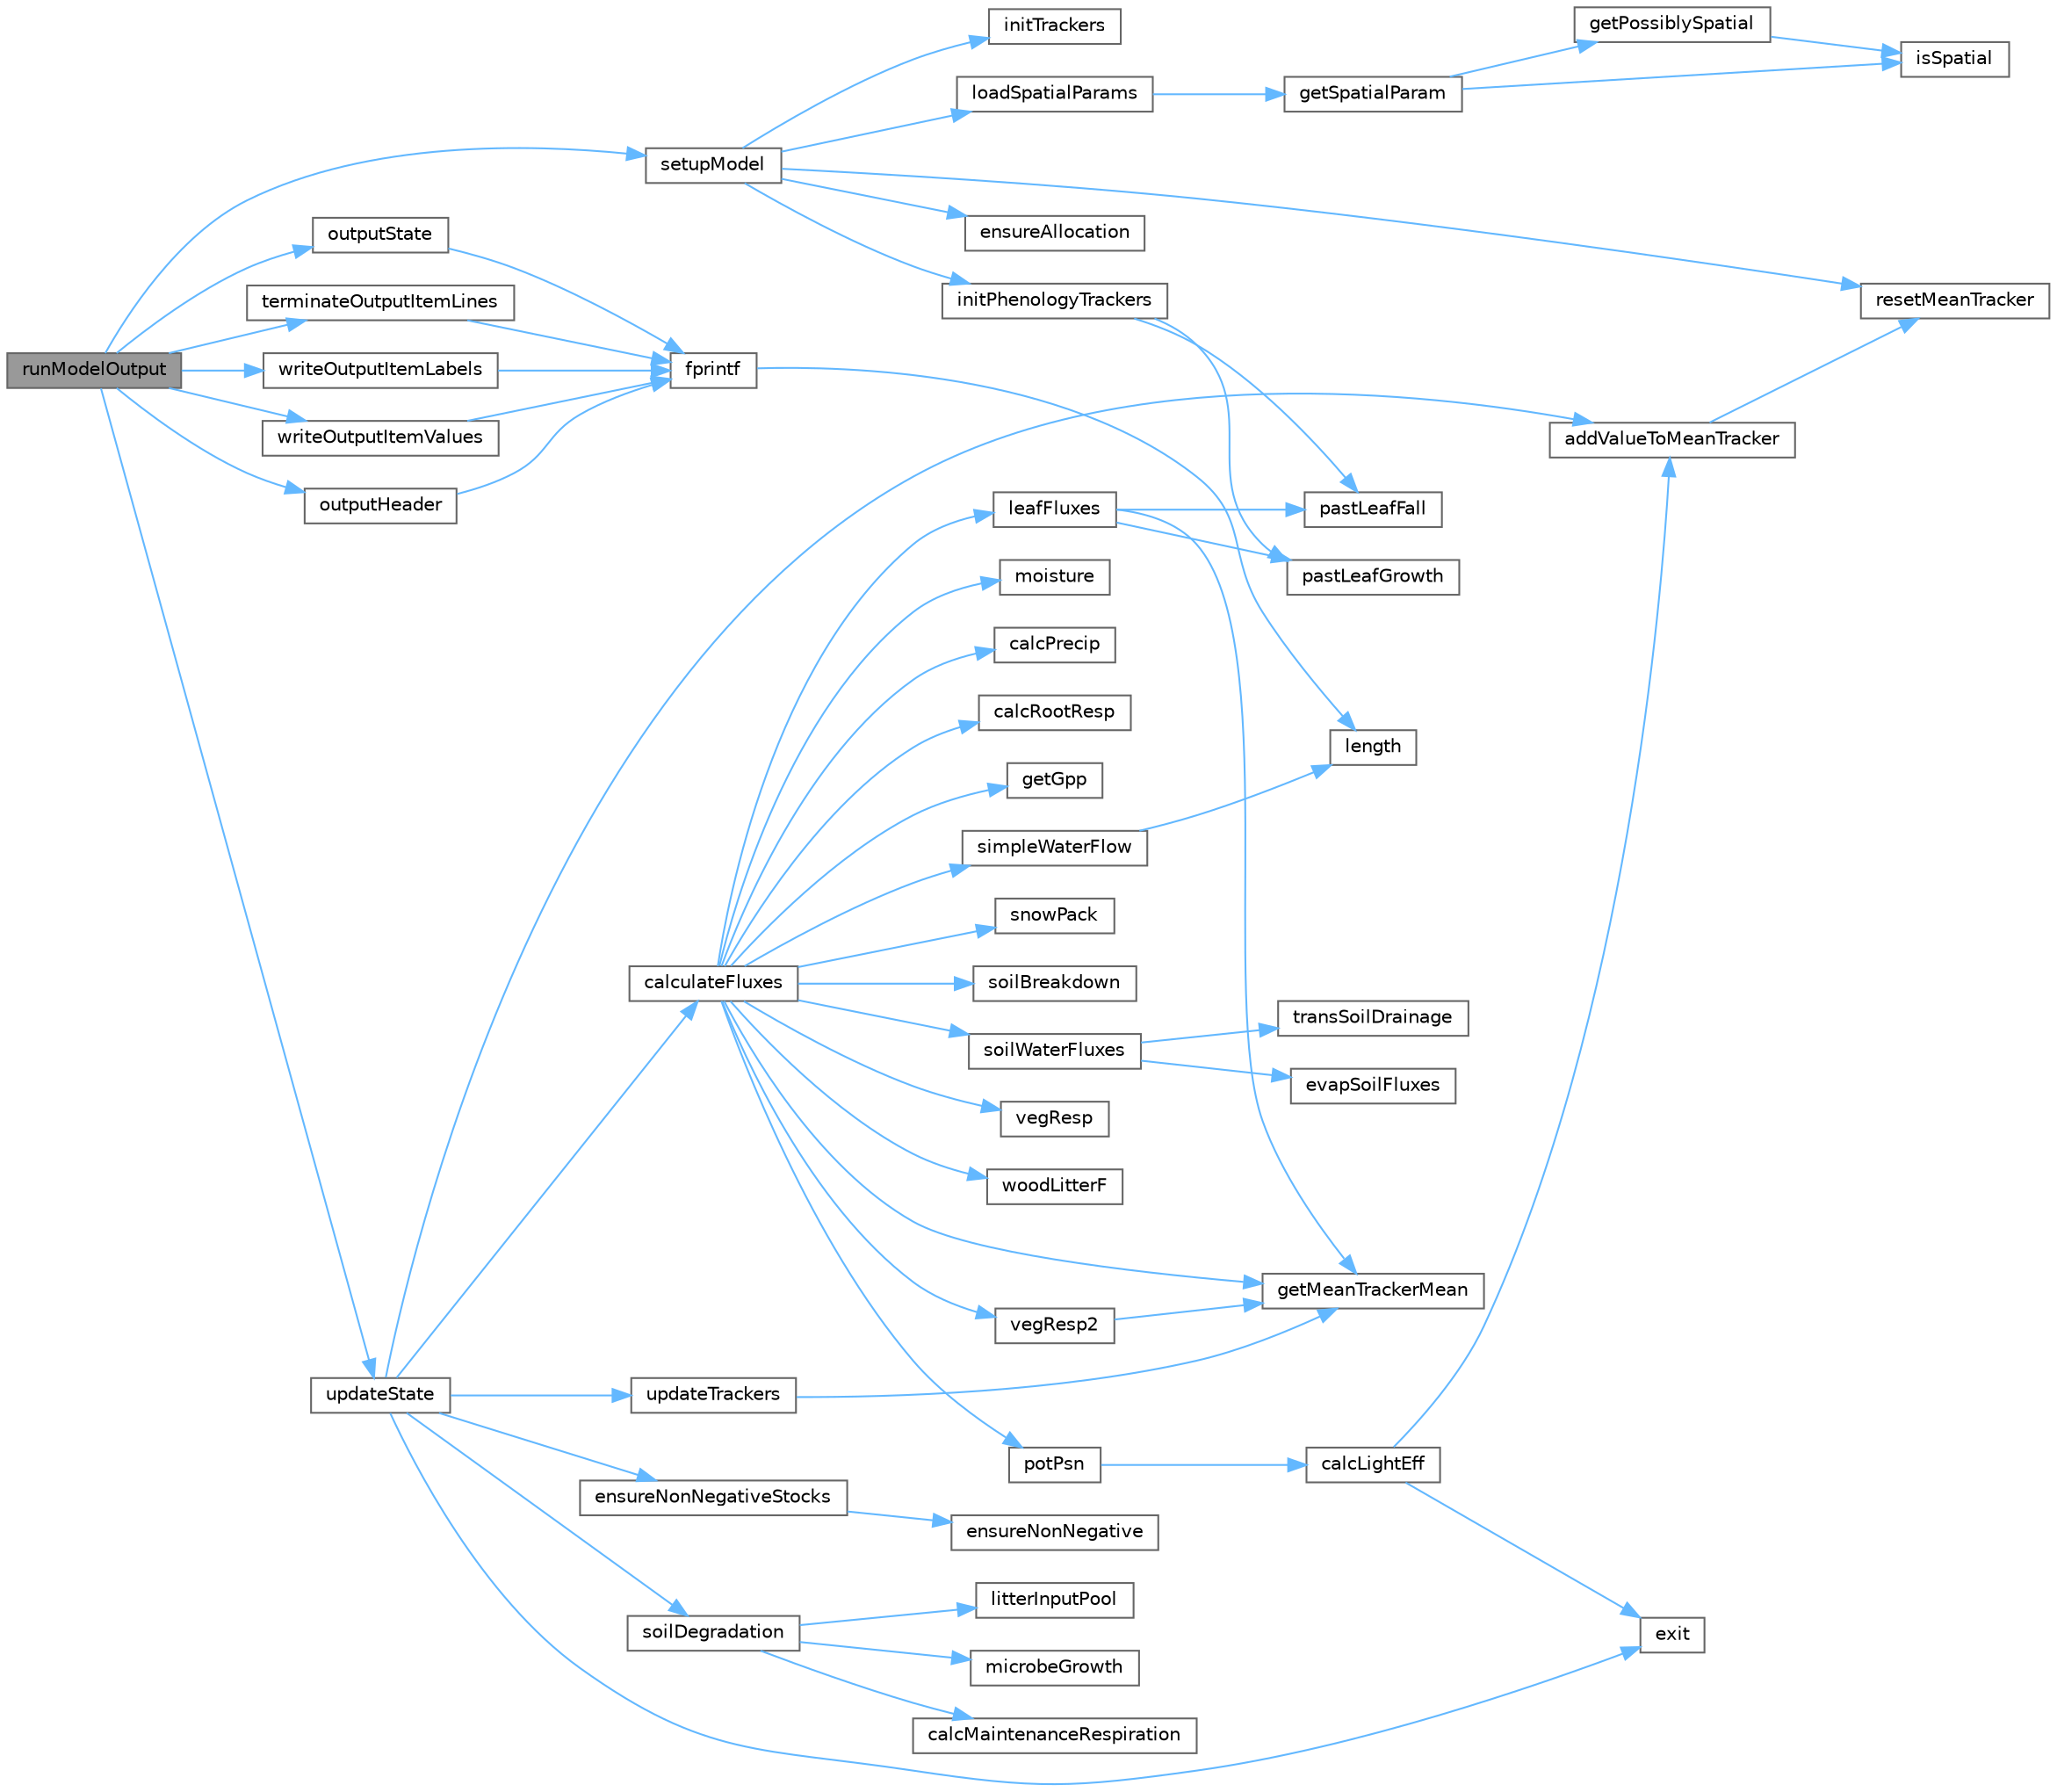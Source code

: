 digraph "runModelOutput"
{
 // LATEX_PDF_SIZE
  bgcolor="transparent";
  edge [fontname=Helvetica,fontsize=10,labelfontname=Helvetica,labelfontsize=10];
  node [fontname=Helvetica,fontsize=10,shape=box,height=0.2,width=0.4];
  rankdir="LR";
  Node1 [id="Node000001",label="runModelOutput",height=0.2,width=0.4,color="gray40", fillcolor="grey60", style="filled", fontcolor="black",tooltip=" "];
  Node1 -> Node2 [id="edge1_Node000001_Node000002",color="steelblue1",style="solid",tooltip=" "];
  Node2 [id="Node000002",label="outputHeader",height=0.2,width=0.4,color="grey40", fillcolor="white", style="filled",URL="$dd/d09/sipnet_8c.html#afe7a3ea0ba3ae1f21f777e75be954d88",tooltip=" "];
  Node2 -> Node3 [id="edge2_Node000002_Node000003",color="steelblue1",style="solid",tooltip=" "];
  Node3 [id="Node000003",label="fprintf",height=0.2,width=0.4,color="grey40", fillcolor="white", style="filled",URL="$db/d38/splitdata_8m.html#a1b55763cc205d6b6f157eefb24e20e4c",tooltip=" "];
  Node3 -> Node4 [id="edge3_Node000003_Node000004",color="steelblue1",style="solid",tooltip=" "];
  Node4 [id="Node000004",label="length",height=0.2,width=0.4,color="grey40", fillcolor="white", style="filled",URL="$d9/dce/daylen_8m.html#a86e0024c249e4a09333409ec56451e1e",tooltip=" "];
  Node1 -> Node5 [id="edge4_Node000001_Node000005",color="steelblue1",style="solid",tooltip=" "];
  Node5 [id="Node000005",label="outputState",height=0.2,width=0.4,color="grey40", fillcolor="white", style="filled",URL="$dd/d09/sipnet_8c.html#aafb7702a7e224d9e8402df7a2ca700b3",tooltip=" "];
  Node5 -> Node3 [id="edge5_Node000005_Node000003",color="steelblue1",style="solid",tooltip=" "];
  Node1 -> Node6 [id="edge6_Node000001_Node000006",color="steelblue1",style="solid",tooltip=" "];
  Node6 [id="Node000006",label="setupModel",height=0.2,width=0.4,color="grey40", fillcolor="white", style="filled",URL="$dd/d09/sipnet_8c.html#a0efad227d8e097ade293ef92ec87b26e",tooltip=" "];
  Node6 -> Node7 [id="edge7_Node000006_Node000007",color="steelblue1",style="solid",tooltip=" "];
  Node7 [id="Node000007",label="ensureAllocation",height=0.2,width=0.4,color="grey40", fillcolor="white", style="filled",URL="$dd/d09/sipnet_8c.html#aa0c4af096227dd0aa7a432af7e63b71b",tooltip=" "];
  Node6 -> Node8 [id="edge8_Node000006_Node000008",color="steelblue1",style="solid",tooltip=" "];
  Node8 [id="Node000008",label="initPhenologyTrackers",height=0.2,width=0.4,color="grey40", fillcolor="white", style="filled",URL="$dd/d09/sipnet_8c.html#a5c7993de818df1e23101f7b5c7ae79b7",tooltip=" "];
  Node8 -> Node9 [id="edge9_Node000008_Node000009",color="steelblue1",style="solid",tooltip=" "];
  Node9 [id="Node000009",label="pastLeafFall",height=0.2,width=0.4,color="grey40", fillcolor="white", style="filled",URL="$dd/d09/sipnet_8c.html#a9d42469c8cdb3e676e1958c57da19547",tooltip=" "];
  Node8 -> Node10 [id="edge10_Node000008_Node000010",color="steelblue1",style="solid",tooltip=" "];
  Node10 [id="Node000010",label="pastLeafGrowth",height=0.2,width=0.4,color="grey40", fillcolor="white", style="filled",URL="$dd/d09/sipnet_8c.html#a629ee475c747e21157b6d448454d1647",tooltip=" "];
  Node6 -> Node11 [id="edge11_Node000006_Node000011",color="steelblue1",style="solid",tooltip=" "];
  Node11 [id="Node000011",label="initTrackers",height=0.2,width=0.4,color="grey40", fillcolor="white", style="filled",URL="$dd/d09/sipnet_8c.html#af9cf81e2509a32497ab85f75e1edcf9e",tooltip=" "];
  Node6 -> Node12 [id="edge12_Node000006_Node000012",color="steelblue1",style="solid",tooltip=" "];
  Node12 [id="Node000012",label="loadSpatialParams",height=0.2,width=0.4,color="grey40", fillcolor="white", style="filled",URL="$d7/dd8/_s_i_p_n_e_topts_in_2spatial_params_8c.html#ad416c787f51b053e50264b97cc56f425",tooltip=" "];
  Node12 -> Node13 [id="edge13_Node000012_Node000013",color="steelblue1",style="solid",tooltip=" "];
  Node13 [id="Node000013",label="getSpatialParam",height=0.2,width=0.4,color="grey40", fillcolor="white", style="filled",URL="$d7/dd8/_s_i_p_n_e_topts_in_2spatial_params_8c.html#ac941eee725b3734909015835a7cad499",tooltip=" "];
  Node13 -> Node14 [id="edge14_Node000013_Node000014",color="steelblue1",style="solid",tooltip=" "];
  Node14 [id="Node000014",label="getPossiblySpatial",height=0.2,width=0.4,color="grey40", fillcolor="white", style="filled",URL="$d7/dd8/_s_i_p_n_e_topts_in_2spatial_params_8c.html#ace067e115166bd724ba5081dbf1f6f27",tooltip=" "];
  Node14 -> Node15 [id="edge15_Node000014_Node000015",color="steelblue1",style="solid",tooltip=" "];
  Node15 [id="Node000015",label="isSpatial",height=0.2,width=0.4,color="grey40", fillcolor="white", style="filled",URL="$d7/dd8/_s_i_p_n_e_topts_in_2spatial_params_8c.html#ae99fa2266ffe4ed506690f3cf382e26e",tooltip=" "];
  Node13 -> Node15 [id="edge16_Node000013_Node000015",color="steelblue1",style="solid",tooltip=" "];
  Node6 -> Node16 [id="edge17_Node000006_Node000016",color="steelblue1",style="solid",tooltip=" "];
  Node16 [id="Node000016",label="resetMeanTracker",height=0.2,width=0.4,color="grey40", fillcolor="white", style="filled",URL="$d5/d1f/runmean_8c.html#aafa097eaf82986761f1920d2a1ed2457",tooltip=" "];
  Node1 -> Node17 [id="edge18_Node000001_Node000017",color="steelblue1",style="solid",tooltip=" "];
  Node17 [id="Node000017",label="terminateOutputItemLines",height=0.2,width=0.4,color="grey40", fillcolor="white", style="filled",URL="$dd/d66/output_items_8c.html#a8da9d880bfb3d75694f0bd0331da4e95",tooltip=" "];
  Node17 -> Node3 [id="edge19_Node000017_Node000003",color="steelblue1",style="solid",tooltip=" "];
  Node1 -> Node18 [id="edge20_Node000001_Node000018",color="steelblue1",style="solid",tooltip=" "];
  Node18 [id="Node000018",label="updateState",height=0.2,width=0.4,color="grey40", fillcolor="white", style="filled",URL="$dd/d09/sipnet_8c.html#aa5dabf4a89c5e3410a829e6a3d042c1f",tooltip=" "];
  Node18 -> Node19 [id="edge21_Node000018_Node000019",color="steelblue1",style="solid",tooltip=" "];
  Node19 [id="Node000019",label="addValueToMeanTracker",height=0.2,width=0.4,color="grey40", fillcolor="white", style="filled",URL="$d5/d1f/runmean_8c.html#a3b3e682c43d0a347c6eaf7de4cb68a16",tooltip=" "];
  Node19 -> Node16 [id="edge22_Node000019_Node000016",color="steelblue1",style="solid",tooltip=" "];
  Node18 -> Node20 [id="edge23_Node000018_Node000020",color="steelblue1",style="solid",tooltip=" "];
  Node20 [id="Node000020",label="calculateFluxes",height=0.2,width=0.4,color="grey40", fillcolor="white", style="filled",URL="$dd/d09/sipnet_8c.html#a8938f698e8ab7e67b5793587b3030f09",tooltip=" "];
  Node20 -> Node21 [id="edge24_Node000020_Node000021",color="steelblue1",style="solid",tooltip=" "];
  Node21 [id="Node000021",label="calcPrecip",height=0.2,width=0.4,color="grey40", fillcolor="white", style="filled",URL="$dd/d09/sipnet_8c.html#a5ff21882af3d7feea2b57d714c66e93c",tooltip=" "];
  Node20 -> Node22 [id="edge25_Node000020_Node000022",color="steelblue1",style="solid",tooltip=" "];
  Node22 [id="Node000022",label="calcRootResp",height=0.2,width=0.4,color="grey40", fillcolor="white", style="filled",URL="$dd/d09/sipnet_8c.html#a5ac2aa2e3e8e9bf86283c643df0d214f",tooltip=" "];
  Node20 -> Node23 [id="edge26_Node000020_Node000023",color="steelblue1",style="solid",tooltip=" "];
  Node23 [id="Node000023",label="getGpp",height=0.2,width=0.4,color="grey40", fillcolor="white", style="filled",URL="$dd/d09/sipnet_8c.html#a8c2f0ba72fdaae9e3836745acd5fc7eb",tooltip=" "];
  Node20 -> Node24 [id="edge27_Node000020_Node000024",color="steelblue1",style="solid",tooltip=" "];
  Node24 [id="Node000024",label="getMeanTrackerMean",height=0.2,width=0.4,color="grey40", fillcolor="white", style="filled",URL="$d5/d1f/runmean_8c.html#aee80c094e5cc8830c70fd93fa14bb102",tooltip=" "];
  Node20 -> Node25 [id="edge28_Node000020_Node000025",color="steelblue1",style="solid",tooltip=" "];
  Node25 [id="Node000025",label="leafFluxes",height=0.2,width=0.4,color="grey40", fillcolor="white", style="filled",URL="$dd/d09/sipnet_8c.html#a3141adc9db6e20c6bdb1a11f7d779d1b",tooltip=" "];
  Node25 -> Node24 [id="edge29_Node000025_Node000024",color="steelblue1",style="solid",tooltip=" "];
  Node25 -> Node9 [id="edge30_Node000025_Node000009",color="steelblue1",style="solid",tooltip=" "];
  Node25 -> Node10 [id="edge31_Node000025_Node000010",color="steelblue1",style="solid",tooltip=" "];
  Node20 -> Node26 [id="edge32_Node000020_Node000026",color="steelblue1",style="solid",tooltip=" "];
  Node26 [id="Node000026",label="moisture",height=0.2,width=0.4,color="grey40", fillcolor="white", style="filled",URL="$dd/d09/sipnet_8c.html#ae1cde3b069d0958828a9739fd94755db",tooltip=" "];
  Node20 -> Node27 [id="edge33_Node000020_Node000027",color="steelblue1",style="solid",tooltip=" "];
  Node27 [id="Node000027",label="potPsn",height=0.2,width=0.4,color="grey40", fillcolor="white", style="filled",URL="$dd/d09/sipnet_8c.html#a23a1722243c28c71c4f684cf6534fb9f",tooltip=" "];
  Node27 -> Node28 [id="edge34_Node000027_Node000028",color="steelblue1",style="solid",tooltip=" "];
  Node28 [id="Node000028",label="calcLightEff",height=0.2,width=0.4,color="grey40", fillcolor="white", style="filled",URL="$dd/d09/sipnet_8c.html#ae696156039998aae1a1343b0478f6d76",tooltip="Compute canopy light effect using Simpson's rule."];
  Node28 -> Node19 [id="edge35_Node000028_Node000019",color="steelblue1",style="solid",tooltip=" "];
  Node28 -> Node29 [id="edge36_Node000028_Node000029",color="steelblue1",style="solid",tooltip=" "];
  Node29 [id="Node000029",label="exit",height=0.2,width=0.4,color="grey40", fillcolor="white", style="filled",URL="$da/d39/exit_handler_8c.html#a7b17e5913b7dff48eec9ba3976ccfd3c",tooltip=" "];
  Node20 -> Node30 [id="edge37_Node000020_Node000030",color="steelblue1",style="solid",tooltip=" "];
  Node30 [id="Node000030",label="simpleWaterFlow",height=0.2,width=0.4,color="grey40", fillcolor="white", style="filled",URL="$dd/d09/sipnet_8c.html#a8760c2d181a729bf56e8372445b33aab",tooltip=" "];
  Node30 -> Node4 [id="edge38_Node000030_Node000004",color="steelblue1",style="solid",tooltip=" "];
  Node20 -> Node31 [id="edge39_Node000020_Node000031",color="steelblue1",style="solid",tooltip=" "];
  Node31 [id="Node000031",label="snowPack",height=0.2,width=0.4,color="grey40", fillcolor="white", style="filled",URL="$dd/d09/sipnet_8c.html#a316ac45bcdc2d3372761d43e597874ab",tooltip=" "];
  Node20 -> Node32 [id="edge40_Node000020_Node000032",color="steelblue1",style="solid",tooltip=" "];
  Node32 [id="Node000032",label="soilBreakdown",height=0.2,width=0.4,color="grey40", fillcolor="white", style="filled",URL="$d7/d63/sipnetv_jan2007_8c.html#a6b82287932679ebd632dd4c7baaf6f7e",tooltip=" "];
  Node20 -> Node33 [id="edge41_Node000020_Node000033",color="steelblue1",style="solid",tooltip=" "];
  Node33 [id="Node000033",label="soilWaterFluxes",height=0.2,width=0.4,color="grey40", fillcolor="white", style="filled",URL="$dd/d09/sipnet_8c.html#a397c7c05612189c254b1186783c77676",tooltip=" "];
  Node33 -> Node34 [id="edge42_Node000033_Node000034",color="steelblue1",style="solid",tooltip=" "];
  Node34 [id="Node000034",label="evapSoilFluxes",height=0.2,width=0.4,color="grey40", fillcolor="white", style="filled",URL="$dd/d09/sipnet_8c.html#a77c5d30cbb6d679e52a99eff1f712641",tooltip=" "];
  Node33 -> Node35 [id="edge43_Node000033_Node000035",color="steelblue1",style="solid",tooltip=" "];
  Node35 [id="Node000035",label="transSoilDrainage",height=0.2,width=0.4,color="grey40", fillcolor="white", style="filled",URL="$dd/d09/sipnet_8c.html#ae0e1d9ee4d9eb24f862611ec4a89e797",tooltip=" "];
  Node20 -> Node36 [id="edge44_Node000020_Node000036",color="steelblue1",style="solid",tooltip=" "];
  Node36 [id="Node000036",label="vegResp",height=0.2,width=0.4,color="grey40", fillcolor="white", style="filled",URL="$dd/d09/sipnet_8c.html#a2d6b40f90dd338910f832524445b6c52",tooltip=" "];
  Node20 -> Node37 [id="edge45_Node000020_Node000037",color="steelblue1",style="solid",tooltip=" "];
  Node37 [id="Node000037",label="vegResp2",height=0.2,width=0.4,color="grey40", fillcolor="white", style="filled",URL="$dd/d09/sipnet_8c.html#a750b724612dc74c3876dff1a08c05793",tooltip=" "];
  Node37 -> Node24 [id="edge46_Node000037_Node000024",color="steelblue1",style="solid",tooltip=" "];
  Node20 -> Node38 [id="edge47_Node000020_Node000038",color="steelblue1",style="solid",tooltip=" "];
  Node38 [id="Node000038",label="woodLitterF",height=0.2,width=0.4,color="grey40", fillcolor="white", style="filled",URL="$dd/d09/sipnet_8c.html#a4fa75755604d209a86f737ba875af952",tooltip=" "];
  Node18 -> Node39 [id="edge48_Node000018_Node000039",color="steelblue1",style="solid",tooltip=" "];
  Node39 [id="Node000039",label="ensureNonNegativeStocks",height=0.2,width=0.4,color="grey40", fillcolor="white", style="filled",URL="$dd/d09/sipnet_8c.html#a4b4f01208ed83dd71fd4de4193024692",tooltip=" "];
  Node39 -> Node40 [id="edge49_Node000039_Node000040",color="steelblue1",style="solid",tooltip=" "];
  Node40 [id="Node000040",label="ensureNonNegative",height=0.2,width=0.4,color="grey40", fillcolor="white", style="filled",URL="$dd/d09/sipnet_8c.html#ac9b31a3b89b0fd8bcca50ded6c094e14",tooltip=" "];
  Node18 -> Node29 [id="edge50_Node000018_Node000029",color="steelblue1",style="solid",tooltip=" "];
  Node18 -> Node41 [id="edge51_Node000018_Node000041",color="steelblue1",style="solid",tooltip=" "];
  Node41 [id="Node000041",label="soilDegradation",height=0.2,width=0.4,color="grey40", fillcolor="white", style="filled",URL="$dd/d09/sipnet_8c.html#aa6ee951d0233046368177b8cee09319b",tooltip=" "];
  Node41 -> Node42 [id="edge52_Node000041_Node000042",color="steelblue1",style="solid",tooltip=" "];
  Node42 [id="Node000042",label="calcMaintenanceRespiration",height=0.2,width=0.4,color="grey40", fillcolor="white", style="filled",URL="$dd/d09/sipnet_8c.html#a5b84c84a6a5b9a7adeda513fad237ce0",tooltip=" "];
  Node41 -> Node43 [id="edge53_Node000041_Node000043",color="steelblue1",style="solid",tooltip=" "];
  Node43 [id="Node000043",label="litterInputPool",height=0.2,width=0.4,color="grey40", fillcolor="white", style="filled",URL="$dd/d09/sipnet_8c.html#ae384ea23c43c39e958759fc88eb3709c",tooltip=" "];
  Node41 -> Node44 [id="edge54_Node000041_Node000044",color="steelblue1",style="solid",tooltip=" "];
  Node44 [id="Node000044",label="microbeGrowth",height=0.2,width=0.4,color="grey40", fillcolor="white", style="filled",URL="$dd/d09/sipnet_8c.html#aa131160baa8171ff834e50cb5813ed27",tooltip=" "];
  Node18 -> Node45 [id="edge55_Node000018_Node000045",color="steelblue1",style="solid",tooltip=" "];
  Node45 [id="Node000045",label="updateTrackers",height=0.2,width=0.4,color="grey40", fillcolor="white", style="filled",URL="$dd/d09/sipnet_8c.html#a8b7178c18acaf22dffc942561473d6bb",tooltip=" "];
  Node45 -> Node24 [id="edge56_Node000045_Node000024",color="steelblue1",style="solid",tooltip=" "];
  Node1 -> Node46 [id="edge57_Node000001_Node000046",color="steelblue1",style="solid",tooltip=" "];
  Node46 [id="Node000046",label="writeOutputItemLabels",height=0.2,width=0.4,color="grey40", fillcolor="white", style="filled",URL="$dd/d66/output_items_8c.html#a9b5ff0c7305b5b130b961610f78fcb5b",tooltip=" "];
  Node46 -> Node3 [id="edge58_Node000046_Node000003",color="steelblue1",style="solid",tooltip=" "];
  Node1 -> Node47 [id="edge59_Node000001_Node000047",color="steelblue1",style="solid",tooltip=" "];
  Node47 [id="Node000047",label="writeOutputItemValues",height=0.2,width=0.4,color="grey40", fillcolor="white", style="filled",URL="$dd/d66/output_items_8c.html#aff124e2cd99c03e515ec36d64ba3b306",tooltip=" "];
  Node47 -> Node3 [id="edge60_Node000047_Node000003",color="steelblue1",style="solid",tooltip=" "];
}
